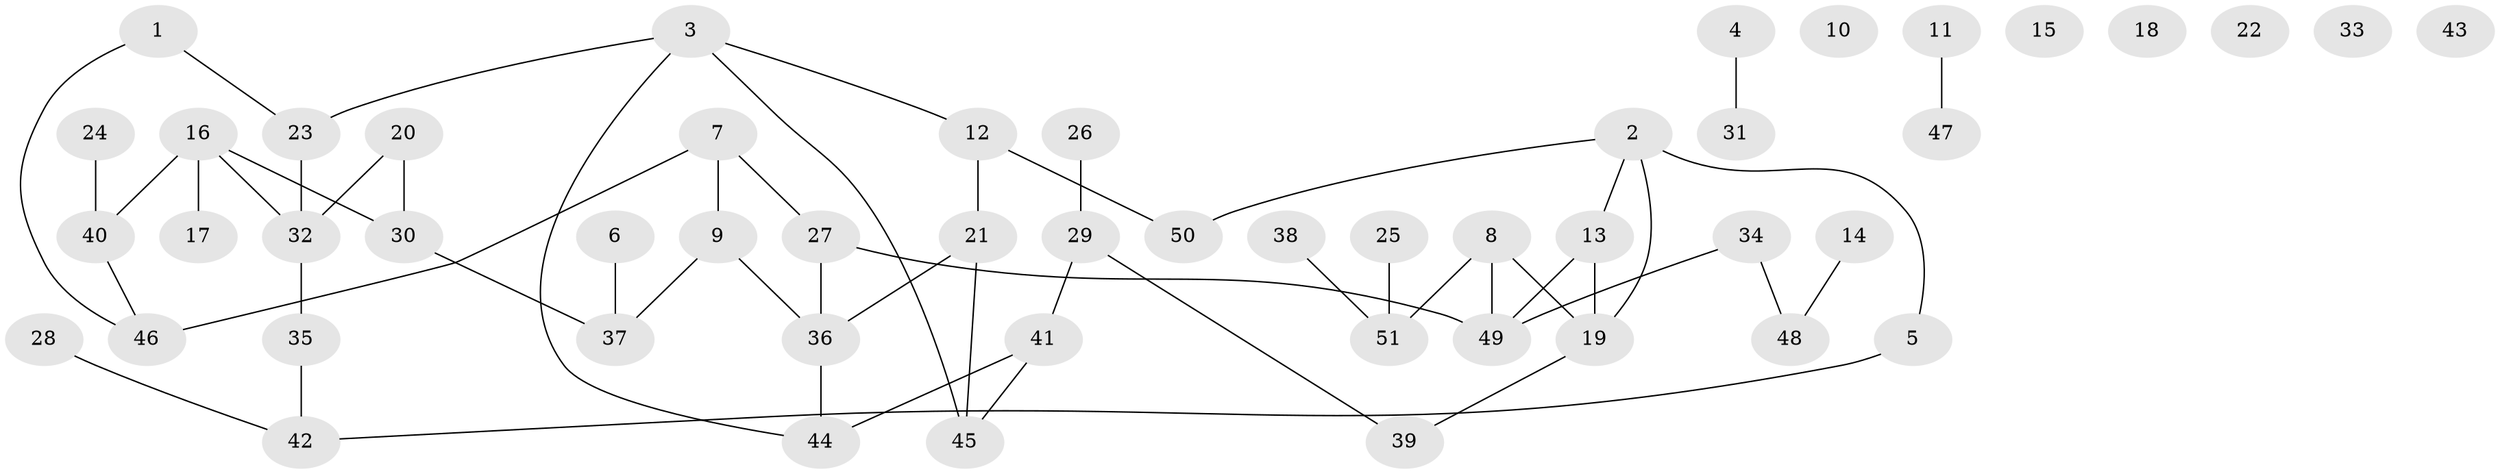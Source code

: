 // coarse degree distribution, {4: 0.1, 2: 0.4, 3: 0.1, 5: 0.1, 6: 0.1, 1: 0.2}
// Generated by graph-tools (version 1.1) at 2025/35/03/04/25 23:35:47]
// undirected, 51 vertices, 55 edges
graph export_dot {
  node [color=gray90,style=filled];
  1;
  2;
  3;
  4;
  5;
  6;
  7;
  8;
  9;
  10;
  11;
  12;
  13;
  14;
  15;
  16;
  17;
  18;
  19;
  20;
  21;
  22;
  23;
  24;
  25;
  26;
  27;
  28;
  29;
  30;
  31;
  32;
  33;
  34;
  35;
  36;
  37;
  38;
  39;
  40;
  41;
  42;
  43;
  44;
  45;
  46;
  47;
  48;
  49;
  50;
  51;
  1 -- 23;
  1 -- 46;
  2 -- 5;
  2 -- 13;
  2 -- 19;
  2 -- 50;
  3 -- 12;
  3 -- 23;
  3 -- 44;
  3 -- 45;
  4 -- 31;
  5 -- 42;
  6 -- 37;
  7 -- 9;
  7 -- 27;
  7 -- 46;
  8 -- 19;
  8 -- 49;
  8 -- 51;
  9 -- 36;
  9 -- 37;
  11 -- 47;
  12 -- 21;
  12 -- 50;
  13 -- 19;
  13 -- 49;
  14 -- 48;
  16 -- 17;
  16 -- 30;
  16 -- 32;
  16 -- 40;
  19 -- 39;
  20 -- 30;
  20 -- 32;
  21 -- 36;
  21 -- 45;
  23 -- 32;
  24 -- 40;
  25 -- 51;
  26 -- 29;
  27 -- 36;
  27 -- 49;
  28 -- 42;
  29 -- 39;
  29 -- 41;
  30 -- 37;
  32 -- 35;
  34 -- 48;
  34 -- 49;
  35 -- 42;
  36 -- 44;
  38 -- 51;
  40 -- 46;
  41 -- 44;
  41 -- 45;
}
